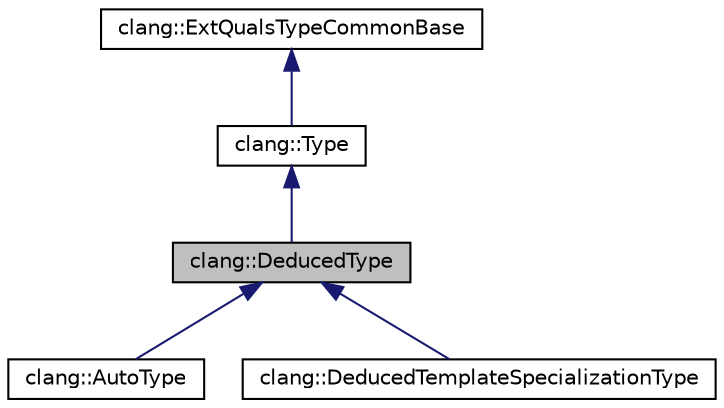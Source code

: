 digraph "clang::DeducedType"
{
 // LATEX_PDF_SIZE
  bgcolor="transparent";
  edge [fontname="Helvetica",fontsize="10",labelfontname="Helvetica",labelfontsize="10"];
  node [fontname="Helvetica",fontsize="10",shape=record];
  Node1 [label="clang::DeducedType",height=0.2,width=0.4,color="black", fillcolor="grey75", style="filled", fontcolor="black",tooltip="Common base class for placeholders for types that get replaced by placeholder type deduction: C++11 a..."];
  Node2 -> Node1 [dir="back",color="midnightblue",fontsize="10",style="solid",fontname="Helvetica"];
  Node2 [label="clang::Type",height=0.2,width=0.4,color="black",URL="$classclang_1_1Type.html",tooltip="The base class of the type hierarchy."];
  Node3 -> Node2 [dir="back",color="midnightblue",fontsize="10",style="solid",fontname="Helvetica"];
  Node3 [label="clang::ExtQualsTypeCommonBase",height=0.2,width=0.4,color="black",URL="$classclang_1_1ExtQualsTypeCommonBase.html",tooltip="Base class that is common to both the ExtQuals and Type classes, which allows QualType to access the ..."];
  Node1 -> Node4 [dir="back",color="midnightblue",fontsize="10",style="solid",fontname="Helvetica"];
  Node4 [label="clang::AutoType",height=0.2,width=0.4,color="black",URL="$classclang_1_1AutoType.html",tooltip="Represents a C++11 auto or C++14 decltype(auto) type, possibly constrained by a type-constraint."];
  Node1 -> Node5 [dir="back",color="midnightblue",fontsize="10",style="solid",fontname="Helvetica"];
  Node5 [label="clang::DeducedTemplateSpecializationType",height=0.2,width=0.4,color="black",URL="$classclang_1_1DeducedTemplateSpecializationType.html",tooltip="Represents a C++17 deduced template specialization type."];
}
